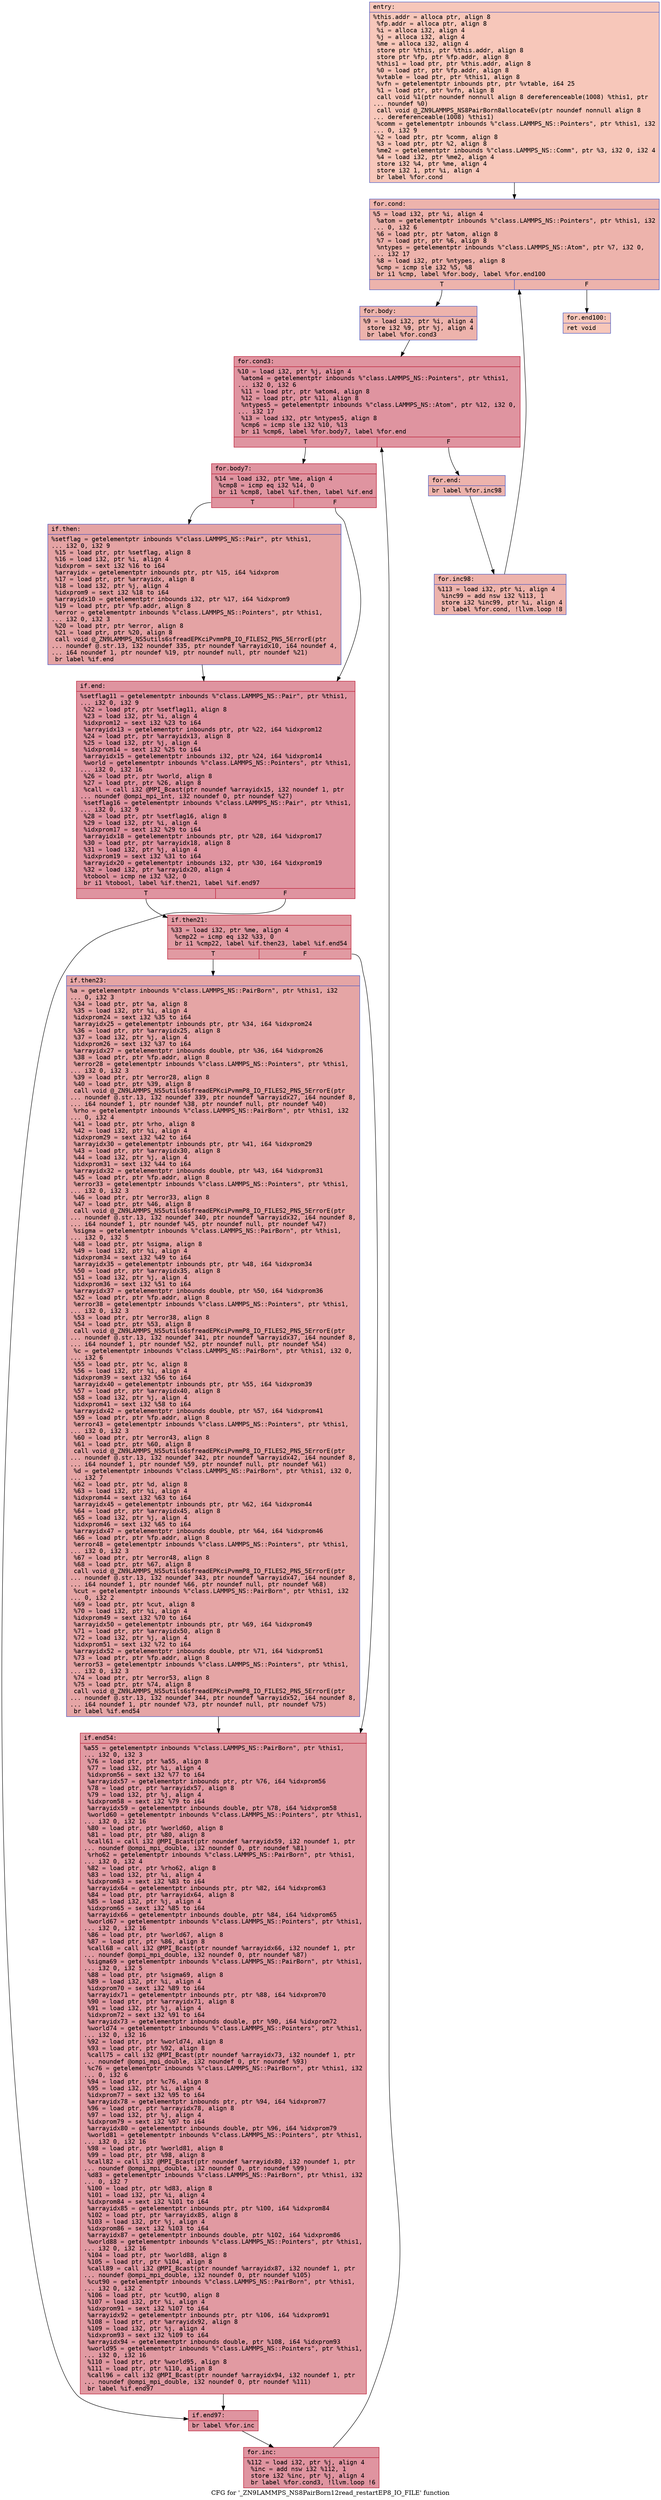 digraph "CFG for '_ZN9LAMMPS_NS8PairBorn12read_restartEP8_IO_FILE' function" {
	label="CFG for '_ZN9LAMMPS_NS8PairBorn12read_restartEP8_IO_FILE' function";

	Node0x55bd041c54d0 [shape=record,color="#3d50c3ff", style=filled, fillcolor="#ec7f6370" fontname="Courier",label="{entry:\l|  %this.addr = alloca ptr, align 8\l  %fp.addr = alloca ptr, align 8\l  %i = alloca i32, align 4\l  %j = alloca i32, align 4\l  %me = alloca i32, align 4\l  store ptr %this, ptr %this.addr, align 8\l  store ptr %fp, ptr %fp.addr, align 8\l  %this1 = load ptr, ptr %this.addr, align 8\l  %0 = load ptr, ptr %fp.addr, align 8\l  %vtable = load ptr, ptr %this1, align 8\l  %vfn = getelementptr inbounds ptr, ptr %vtable, i64 25\l  %1 = load ptr, ptr %vfn, align 8\l  call void %1(ptr noundef nonnull align 8 dereferenceable(1008) %this1, ptr\l... noundef %0)\l  call void @_ZN9LAMMPS_NS8PairBorn8allocateEv(ptr noundef nonnull align 8\l... dereferenceable(1008) %this1)\l  %comm = getelementptr inbounds %\"class.LAMMPS_NS::Pointers\", ptr %this1, i32\l... 0, i32 9\l  %2 = load ptr, ptr %comm, align 8\l  %3 = load ptr, ptr %2, align 8\l  %me2 = getelementptr inbounds %\"class.LAMMPS_NS::Comm\", ptr %3, i32 0, i32 4\l  %4 = load i32, ptr %me2, align 4\l  store i32 %4, ptr %me, align 4\l  store i32 1, ptr %i, align 4\l  br label %for.cond\l}"];
	Node0x55bd041c54d0 -> Node0x55bd041c7300[tooltip="entry -> for.cond\nProbability 100.00%" ];
	Node0x55bd041c7300 [shape=record,color="#3d50c3ff", style=filled, fillcolor="#d6524470" fontname="Courier",label="{for.cond:\l|  %5 = load i32, ptr %i, align 4\l  %atom = getelementptr inbounds %\"class.LAMMPS_NS::Pointers\", ptr %this1, i32\l... 0, i32 6\l  %6 = load ptr, ptr %atom, align 8\l  %7 = load ptr, ptr %6, align 8\l  %ntypes = getelementptr inbounds %\"class.LAMMPS_NS::Atom\", ptr %7, i32 0,\l... i32 17\l  %8 = load i32, ptr %ntypes, align 8\l  %cmp = icmp sle i32 %5, %8\l  br i1 %cmp, label %for.body, label %for.end100\l|{<s0>T|<s1>F}}"];
	Node0x55bd041c7300:s0 -> Node0x55bd041c7830[tooltip="for.cond -> for.body\nProbability 96.88%" ];
	Node0x55bd041c7300:s1 -> Node0x55bd041c7880[tooltip="for.cond -> for.end100\nProbability 3.12%" ];
	Node0x55bd041c7830 [shape=record,color="#3d50c3ff", style=filled, fillcolor="#d6524470" fontname="Courier",label="{for.body:\l|  %9 = load i32, ptr %i, align 4\l  store i32 %9, ptr %j, align 4\l  br label %for.cond3\l}"];
	Node0x55bd041c7830 -> Node0x55bd041c7ad0[tooltip="for.body -> for.cond3\nProbability 100.00%" ];
	Node0x55bd041c7ad0 [shape=record,color="#b70d28ff", style=filled, fillcolor="#b70d2870" fontname="Courier",label="{for.cond3:\l|  %10 = load i32, ptr %j, align 4\l  %atom4 = getelementptr inbounds %\"class.LAMMPS_NS::Pointers\", ptr %this1,\l... i32 0, i32 6\l  %11 = load ptr, ptr %atom4, align 8\l  %12 = load ptr, ptr %11, align 8\l  %ntypes5 = getelementptr inbounds %\"class.LAMMPS_NS::Atom\", ptr %12, i32 0,\l... i32 17\l  %13 = load i32, ptr %ntypes5, align 8\l  %cmp6 = icmp sle i32 %10, %13\l  br i1 %cmp6, label %for.body7, label %for.end\l|{<s0>T|<s1>F}}"];
	Node0x55bd041c7ad0:s0 -> Node0x55bd041c8030[tooltip="for.cond3 -> for.body7\nProbability 96.88%" ];
	Node0x55bd041c7ad0:s1 -> Node0x55bd041c80b0[tooltip="for.cond3 -> for.end\nProbability 3.12%" ];
	Node0x55bd041c8030 [shape=record,color="#b70d28ff", style=filled, fillcolor="#b70d2870" fontname="Courier",label="{for.body7:\l|  %14 = load i32, ptr %me, align 4\l  %cmp8 = icmp eq i32 %14, 0\l  br i1 %cmp8, label %if.then, label %if.end\l|{<s0>T|<s1>F}}"];
	Node0x55bd041c8030:s0 -> Node0x55bd041c70f0[tooltip="for.body7 -> if.then\nProbability 37.50%" ];
	Node0x55bd041c8030:s1 -> Node0x55bd041c84f0[tooltip="for.body7 -> if.end\nProbability 62.50%" ];
	Node0x55bd041c70f0 [shape=record,color="#3d50c3ff", style=filled, fillcolor="#c32e3170" fontname="Courier",label="{if.then:\l|  %setflag = getelementptr inbounds %\"class.LAMMPS_NS::Pair\", ptr %this1,\l... i32 0, i32 9\l  %15 = load ptr, ptr %setflag, align 8\l  %16 = load i32, ptr %i, align 4\l  %idxprom = sext i32 %16 to i64\l  %arrayidx = getelementptr inbounds ptr, ptr %15, i64 %idxprom\l  %17 = load ptr, ptr %arrayidx, align 8\l  %18 = load i32, ptr %j, align 4\l  %idxprom9 = sext i32 %18 to i64\l  %arrayidx10 = getelementptr inbounds i32, ptr %17, i64 %idxprom9\l  %19 = load ptr, ptr %fp.addr, align 8\l  %error = getelementptr inbounds %\"class.LAMMPS_NS::Pointers\", ptr %this1,\l... i32 0, i32 3\l  %20 = load ptr, ptr %error, align 8\l  %21 = load ptr, ptr %20, align 8\l  call void @_ZN9LAMMPS_NS5utils6sfreadEPKciPvmmP8_IO_FILES2_PNS_5ErrorE(ptr\l... noundef @.str.13, i32 noundef 335, ptr noundef %arrayidx10, i64 noundef 4,\l... i64 noundef 1, ptr noundef %19, ptr noundef null, ptr noundef %21)\l  br label %if.end\l}"];
	Node0x55bd041c70f0 -> Node0x55bd041c84f0[tooltip="if.then -> if.end\nProbability 100.00%" ];
	Node0x55bd041c84f0 [shape=record,color="#b70d28ff", style=filled, fillcolor="#b70d2870" fontname="Courier",label="{if.end:\l|  %setflag11 = getelementptr inbounds %\"class.LAMMPS_NS::Pair\", ptr %this1,\l... i32 0, i32 9\l  %22 = load ptr, ptr %setflag11, align 8\l  %23 = load i32, ptr %i, align 4\l  %idxprom12 = sext i32 %23 to i64\l  %arrayidx13 = getelementptr inbounds ptr, ptr %22, i64 %idxprom12\l  %24 = load ptr, ptr %arrayidx13, align 8\l  %25 = load i32, ptr %j, align 4\l  %idxprom14 = sext i32 %25 to i64\l  %arrayidx15 = getelementptr inbounds i32, ptr %24, i64 %idxprom14\l  %world = getelementptr inbounds %\"class.LAMMPS_NS::Pointers\", ptr %this1,\l... i32 0, i32 16\l  %26 = load ptr, ptr %world, align 8\l  %27 = load ptr, ptr %26, align 8\l  %call = call i32 @MPI_Bcast(ptr noundef %arrayidx15, i32 noundef 1, ptr\l... noundef @ompi_mpi_int, i32 noundef 0, ptr noundef %27)\l  %setflag16 = getelementptr inbounds %\"class.LAMMPS_NS::Pair\", ptr %this1,\l... i32 0, i32 9\l  %28 = load ptr, ptr %setflag16, align 8\l  %29 = load i32, ptr %i, align 4\l  %idxprom17 = sext i32 %29 to i64\l  %arrayidx18 = getelementptr inbounds ptr, ptr %28, i64 %idxprom17\l  %30 = load ptr, ptr %arrayidx18, align 8\l  %31 = load i32, ptr %j, align 4\l  %idxprom19 = sext i32 %31 to i64\l  %arrayidx20 = getelementptr inbounds i32, ptr %30, i64 %idxprom19\l  %32 = load i32, ptr %arrayidx20, align 4\l  %tobool = icmp ne i32 %32, 0\l  br i1 %tobool, label %if.then21, label %if.end97\l|{<s0>T|<s1>F}}"];
	Node0x55bd041c84f0:s0 -> Node0x55bd041ca220[tooltip="if.end -> if.then21\nProbability 62.50%" ];
	Node0x55bd041c84f0:s1 -> Node0x55bd041ca2a0[tooltip="if.end -> if.end97\nProbability 37.50%" ];
	Node0x55bd041ca220 [shape=record,color="#b70d28ff", style=filled, fillcolor="#bb1b2c70" fontname="Courier",label="{if.then21:\l|  %33 = load i32, ptr %me, align 4\l  %cmp22 = icmp eq i32 %33, 0\l  br i1 %cmp22, label %if.then23, label %if.end54\l|{<s0>T|<s1>F}}"];
	Node0x55bd041ca220:s0 -> Node0x55bd041c8360[tooltip="if.then21 -> if.then23\nProbability 37.50%" ];
	Node0x55bd041ca220:s1 -> Node0x55bd041c83e0[tooltip="if.then21 -> if.end54\nProbability 62.50%" ];
	Node0x55bd041c8360 [shape=record,color="#3d50c3ff", style=filled, fillcolor="#c5333470" fontname="Courier",label="{if.then23:\l|  %a = getelementptr inbounds %\"class.LAMMPS_NS::PairBorn\", ptr %this1, i32\l... 0, i32 3\l  %34 = load ptr, ptr %a, align 8\l  %35 = load i32, ptr %i, align 4\l  %idxprom24 = sext i32 %35 to i64\l  %arrayidx25 = getelementptr inbounds ptr, ptr %34, i64 %idxprom24\l  %36 = load ptr, ptr %arrayidx25, align 8\l  %37 = load i32, ptr %j, align 4\l  %idxprom26 = sext i32 %37 to i64\l  %arrayidx27 = getelementptr inbounds double, ptr %36, i64 %idxprom26\l  %38 = load ptr, ptr %fp.addr, align 8\l  %error28 = getelementptr inbounds %\"class.LAMMPS_NS::Pointers\", ptr %this1,\l... i32 0, i32 3\l  %39 = load ptr, ptr %error28, align 8\l  %40 = load ptr, ptr %39, align 8\l  call void @_ZN9LAMMPS_NS5utils6sfreadEPKciPvmmP8_IO_FILES2_PNS_5ErrorE(ptr\l... noundef @.str.13, i32 noundef 339, ptr noundef %arrayidx27, i64 noundef 8,\l... i64 noundef 1, ptr noundef %38, ptr noundef null, ptr noundef %40)\l  %rho = getelementptr inbounds %\"class.LAMMPS_NS::PairBorn\", ptr %this1, i32\l... 0, i32 4\l  %41 = load ptr, ptr %rho, align 8\l  %42 = load i32, ptr %i, align 4\l  %idxprom29 = sext i32 %42 to i64\l  %arrayidx30 = getelementptr inbounds ptr, ptr %41, i64 %idxprom29\l  %43 = load ptr, ptr %arrayidx30, align 8\l  %44 = load i32, ptr %j, align 4\l  %idxprom31 = sext i32 %44 to i64\l  %arrayidx32 = getelementptr inbounds double, ptr %43, i64 %idxprom31\l  %45 = load ptr, ptr %fp.addr, align 8\l  %error33 = getelementptr inbounds %\"class.LAMMPS_NS::Pointers\", ptr %this1,\l... i32 0, i32 3\l  %46 = load ptr, ptr %error33, align 8\l  %47 = load ptr, ptr %46, align 8\l  call void @_ZN9LAMMPS_NS5utils6sfreadEPKciPvmmP8_IO_FILES2_PNS_5ErrorE(ptr\l... noundef @.str.13, i32 noundef 340, ptr noundef %arrayidx32, i64 noundef 8,\l... i64 noundef 1, ptr noundef %45, ptr noundef null, ptr noundef %47)\l  %sigma = getelementptr inbounds %\"class.LAMMPS_NS::PairBorn\", ptr %this1,\l... i32 0, i32 5\l  %48 = load ptr, ptr %sigma, align 8\l  %49 = load i32, ptr %i, align 4\l  %idxprom34 = sext i32 %49 to i64\l  %arrayidx35 = getelementptr inbounds ptr, ptr %48, i64 %idxprom34\l  %50 = load ptr, ptr %arrayidx35, align 8\l  %51 = load i32, ptr %j, align 4\l  %idxprom36 = sext i32 %51 to i64\l  %arrayidx37 = getelementptr inbounds double, ptr %50, i64 %idxprom36\l  %52 = load ptr, ptr %fp.addr, align 8\l  %error38 = getelementptr inbounds %\"class.LAMMPS_NS::Pointers\", ptr %this1,\l... i32 0, i32 3\l  %53 = load ptr, ptr %error38, align 8\l  %54 = load ptr, ptr %53, align 8\l  call void @_ZN9LAMMPS_NS5utils6sfreadEPKciPvmmP8_IO_FILES2_PNS_5ErrorE(ptr\l... noundef @.str.13, i32 noundef 341, ptr noundef %arrayidx37, i64 noundef 8,\l... i64 noundef 1, ptr noundef %52, ptr noundef null, ptr noundef %54)\l  %c = getelementptr inbounds %\"class.LAMMPS_NS::PairBorn\", ptr %this1, i32 0,\l... i32 6\l  %55 = load ptr, ptr %c, align 8\l  %56 = load i32, ptr %i, align 4\l  %idxprom39 = sext i32 %56 to i64\l  %arrayidx40 = getelementptr inbounds ptr, ptr %55, i64 %idxprom39\l  %57 = load ptr, ptr %arrayidx40, align 8\l  %58 = load i32, ptr %j, align 4\l  %idxprom41 = sext i32 %58 to i64\l  %arrayidx42 = getelementptr inbounds double, ptr %57, i64 %idxprom41\l  %59 = load ptr, ptr %fp.addr, align 8\l  %error43 = getelementptr inbounds %\"class.LAMMPS_NS::Pointers\", ptr %this1,\l... i32 0, i32 3\l  %60 = load ptr, ptr %error43, align 8\l  %61 = load ptr, ptr %60, align 8\l  call void @_ZN9LAMMPS_NS5utils6sfreadEPKciPvmmP8_IO_FILES2_PNS_5ErrorE(ptr\l... noundef @.str.13, i32 noundef 342, ptr noundef %arrayidx42, i64 noundef 8,\l... i64 noundef 1, ptr noundef %59, ptr noundef null, ptr noundef %61)\l  %d = getelementptr inbounds %\"class.LAMMPS_NS::PairBorn\", ptr %this1, i32 0,\l... i32 7\l  %62 = load ptr, ptr %d, align 8\l  %63 = load i32, ptr %i, align 4\l  %idxprom44 = sext i32 %63 to i64\l  %arrayidx45 = getelementptr inbounds ptr, ptr %62, i64 %idxprom44\l  %64 = load ptr, ptr %arrayidx45, align 8\l  %65 = load i32, ptr %j, align 4\l  %idxprom46 = sext i32 %65 to i64\l  %arrayidx47 = getelementptr inbounds double, ptr %64, i64 %idxprom46\l  %66 = load ptr, ptr %fp.addr, align 8\l  %error48 = getelementptr inbounds %\"class.LAMMPS_NS::Pointers\", ptr %this1,\l... i32 0, i32 3\l  %67 = load ptr, ptr %error48, align 8\l  %68 = load ptr, ptr %67, align 8\l  call void @_ZN9LAMMPS_NS5utils6sfreadEPKciPvmmP8_IO_FILES2_PNS_5ErrorE(ptr\l... noundef @.str.13, i32 noundef 343, ptr noundef %arrayidx47, i64 noundef 8,\l... i64 noundef 1, ptr noundef %66, ptr noundef null, ptr noundef %68)\l  %cut = getelementptr inbounds %\"class.LAMMPS_NS::PairBorn\", ptr %this1, i32\l... 0, i32 2\l  %69 = load ptr, ptr %cut, align 8\l  %70 = load i32, ptr %i, align 4\l  %idxprom49 = sext i32 %70 to i64\l  %arrayidx50 = getelementptr inbounds ptr, ptr %69, i64 %idxprom49\l  %71 = load ptr, ptr %arrayidx50, align 8\l  %72 = load i32, ptr %j, align 4\l  %idxprom51 = sext i32 %72 to i64\l  %arrayidx52 = getelementptr inbounds double, ptr %71, i64 %idxprom51\l  %73 = load ptr, ptr %fp.addr, align 8\l  %error53 = getelementptr inbounds %\"class.LAMMPS_NS::Pointers\", ptr %this1,\l... i32 0, i32 3\l  %74 = load ptr, ptr %error53, align 8\l  %75 = load ptr, ptr %74, align 8\l  call void @_ZN9LAMMPS_NS5utils6sfreadEPKciPvmmP8_IO_FILES2_PNS_5ErrorE(ptr\l... noundef @.str.13, i32 noundef 344, ptr noundef %arrayidx52, i64 noundef 8,\l... i64 noundef 1, ptr noundef %73, ptr noundef null, ptr noundef %75)\l  br label %if.end54\l}"];
	Node0x55bd041c8360 -> Node0x55bd041c83e0[tooltip="if.then23 -> if.end54\nProbability 100.00%" ];
	Node0x55bd041c83e0 [shape=record,color="#b70d28ff", style=filled, fillcolor="#bb1b2c70" fontname="Courier",label="{if.end54:\l|  %a55 = getelementptr inbounds %\"class.LAMMPS_NS::PairBorn\", ptr %this1,\l... i32 0, i32 3\l  %76 = load ptr, ptr %a55, align 8\l  %77 = load i32, ptr %i, align 4\l  %idxprom56 = sext i32 %77 to i64\l  %arrayidx57 = getelementptr inbounds ptr, ptr %76, i64 %idxprom56\l  %78 = load ptr, ptr %arrayidx57, align 8\l  %79 = load i32, ptr %j, align 4\l  %idxprom58 = sext i32 %79 to i64\l  %arrayidx59 = getelementptr inbounds double, ptr %78, i64 %idxprom58\l  %world60 = getelementptr inbounds %\"class.LAMMPS_NS::Pointers\", ptr %this1,\l... i32 0, i32 16\l  %80 = load ptr, ptr %world60, align 8\l  %81 = load ptr, ptr %80, align 8\l  %call61 = call i32 @MPI_Bcast(ptr noundef %arrayidx59, i32 noundef 1, ptr\l... noundef @ompi_mpi_double, i32 noundef 0, ptr noundef %81)\l  %rho62 = getelementptr inbounds %\"class.LAMMPS_NS::PairBorn\", ptr %this1,\l... i32 0, i32 4\l  %82 = load ptr, ptr %rho62, align 8\l  %83 = load i32, ptr %i, align 4\l  %idxprom63 = sext i32 %83 to i64\l  %arrayidx64 = getelementptr inbounds ptr, ptr %82, i64 %idxprom63\l  %84 = load ptr, ptr %arrayidx64, align 8\l  %85 = load i32, ptr %j, align 4\l  %idxprom65 = sext i32 %85 to i64\l  %arrayidx66 = getelementptr inbounds double, ptr %84, i64 %idxprom65\l  %world67 = getelementptr inbounds %\"class.LAMMPS_NS::Pointers\", ptr %this1,\l... i32 0, i32 16\l  %86 = load ptr, ptr %world67, align 8\l  %87 = load ptr, ptr %86, align 8\l  %call68 = call i32 @MPI_Bcast(ptr noundef %arrayidx66, i32 noundef 1, ptr\l... noundef @ompi_mpi_double, i32 noundef 0, ptr noundef %87)\l  %sigma69 = getelementptr inbounds %\"class.LAMMPS_NS::PairBorn\", ptr %this1,\l... i32 0, i32 5\l  %88 = load ptr, ptr %sigma69, align 8\l  %89 = load i32, ptr %i, align 4\l  %idxprom70 = sext i32 %89 to i64\l  %arrayidx71 = getelementptr inbounds ptr, ptr %88, i64 %idxprom70\l  %90 = load ptr, ptr %arrayidx71, align 8\l  %91 = load i32, ptr %j, align 4\l  %idxprom72 = sext i32 %91 to i64\l  %arrayidx73 = getelementptr inbounds double, ptr %90, i64 %idxprom72\l  %world74 = getelementptr inbounds %\"class.LAMMPS_NS::Pointers\", ptr %this1,\l... i32 0, i32 16\l  %92 = load ptr, ptr %world74, align 8\l  %93 = load ptr, ptr %92, align 8\l  %call75 = call i32 @MPI_Bcast(ptr noundef %arrayidx73, i32 noundef 1, ptr\l... noundef @ompi_mpi_double, i32 noundef 0, ptr noundef %93)\l  %c76 = getelementptr inbounds %\"class.LAMMPS_NS::PairBorn\", ptr %this1, i32\l... 0, i32 6\l  %94 = load ptr, ptr %c76, align 8\l  %95 = load i32, ptr %i, align 4\l  %idxprom77 = sext i32 %95 to i64\l  %arrayidx78 = getelementptr inbounds ptr, ptr %94, i64 %idxprom77\l  %96 = load ptr, ptr %arrayidx78, align 8\l  %97 = load i32, ptr %j, align 4\l  %idxprom79 = sext i32 %97 to i64\l  %arrayidx80 = getelementptr inbounds double, ptr %96, i64 %idxprom79\l  %world81 = getelementptr inbounds %\"class.LAMMPS_NS::Pointers\", ptr %this1,\l... i32 0, i32 16\l  %98 = load ptr, ptr %world81, align 8\l  %99 = load ptr, ptr %98, align 8\l  %call82 = call i32 @MPI_Bcast(ptr noundef %arrayidx80, i32 noundef 1, ptr\l... noundef @ompi_mpi_double, i32 noundef 0, ptr noundef %99)\l  %d83 = getelementptr inbounds %\"class.LAMMPS_NS::PairBorn\", ptr %this1, i32\l... 0, i32 7\l  %100 = load ptr, ptr %d83, align 8\l  %101 = load i32, ptr %i, align 4\l  %idxprom84 = sext i32 %101 to i64\l  %arrayidx85 = getelementptr inbounds ptr, ptr %100, i64 %idxprom84\l  %102 = load ptr, ptr %arrayidx85, align 8\l  %103 = load i32, ptr %j, align 4\l  %idxprom86 = sext i32 %103 to i64\l  %arrayidx87 = getelementptr inbounds double, ptr %102, i64 %idxprom86\l  %world88 = getelementptr inbounds %\"class.LAMMPS_NS::Pointers\", ptr %this1,\l... i32 0, i32 16\l  %104 = load ptr, ptr %world88, align 8\l  %105 = load ptr, ptr %104, align 8\l  %call89 = call i32 @MPI_Bcast(ptr noundef %arrayidx87, i32 noundef 1, ptr\l... noundef @ompi_mpi_double, i32 noundef 0, ptr noundef %105)\l  %cut90 = getelementptr inbounds %\"class.LAMMPS_NS::PairBorn\", ptr %this1,\l... i32 0, i32 2\l  %106 = load ptr, ptr %cut90, align 8\l  %107 = load i32, ptr %i, align 4\l  %idxprom91 = sext i32 %107 to i64\l  %arrayidx92 = getelementptr inbounds ptr, ptr %106, i64 %idxprom91\l  %108 = load ptr, ptr %arrayidx92, align 8\l  %109 = load i32, ptr %j, align 4\l  %idxprom93 = sext i32 %109 to i64\l  %arrayidx94 = getelementptr inbounds double, ptr %108, i64 %idxprom93\l  %world95 = getelementptr inbounds %\"class.LAMMPS_NS::Pointers\", ptr %this1,\l... i32 0, i32 16\l  %110 = load ptr, ptr %world95, align 8\l  %111 = load ptr, ptr %110, align 8\l  %call96 = call i32 @MPI_Bcast(ptr noundef %arrayidx94, i32 noundef 1, ptr\l... noundef @ompi_mpi_double, i32 noundef 0, ptr noundef %111)\l  br label %if.end97\l}"];
	Node0x55bd041c83e0 -> Node0x55bd041ca2a0[tooltip="if.end54 -> if.end97\nProbability 100.00%" ];
	Node0x55bd041ca2a0 [shape=record,color="#b70d28ff", style=filled, fillcolor="#b70d2870" fontname="Courier",label="{if.end97:\l|  br label %for.inc\l}"];
	Node0x55bd041ca2a0 -> Node0x55bd041d3640[tooltip="if.end97 -> for.inc\nProbability 100.00%" ];
	Node0x55bd041d3640 [shape=record,color="#b70d28ff", style=filled, fillcolor="#b70d2870" fontname="Courier",label="{for.inc:\l|  %112 = load i32, ptr %j, align 4\l  %inc = add nsw i32 %112, 1\l  store i32 %inc, ptr %j, align 4\l  br label %for.cond3, !llvm.loop !6\l}"];
	Node0x55bd041d3640 -> Node0x55bd041c7ad0[tooltip="for.inc -> for.cond3\nProbability 100.00%" ];
	Node0x55bd041c80b0 [shape=record,color="#3d50c3ff", style=filled, fillcolor="#d6524470" fontname="Courier",label="{for.end:\l|  br label %for.inc98\l}"];
	Node0x55bd041c80b0 -> Node0x55bd041d3980[tooltip="for.end -> for.inc98\nProbability 100.00%" ];
	Node0x55bd041d3980 [shape=record,color="#3d50c3ff", style=filled, fillcolor="#d6524470" fontname="Courier",label="{for.inc98:\l|  %113 = load i32, ptr %i, align 4\l  %inc99 = add nsw i32 %113, 1\l  store i32 %inc99, ptr %i, align 4\l  br label %for.cond, !llvm.loop !8\l}"];
	Node0x55bd041d3980 -> Node0x55bd041c7300[tooltip="for.inc98 -> for.cond\nProbability 100.00%" ];
	Node0x55bd041c7880 [shape=record,color="#3d50c3ff", style=filled, fillcolor="#ec7f6370" fontname="Courier",label="{for.end100:\l|  ret void\l}"];
}
